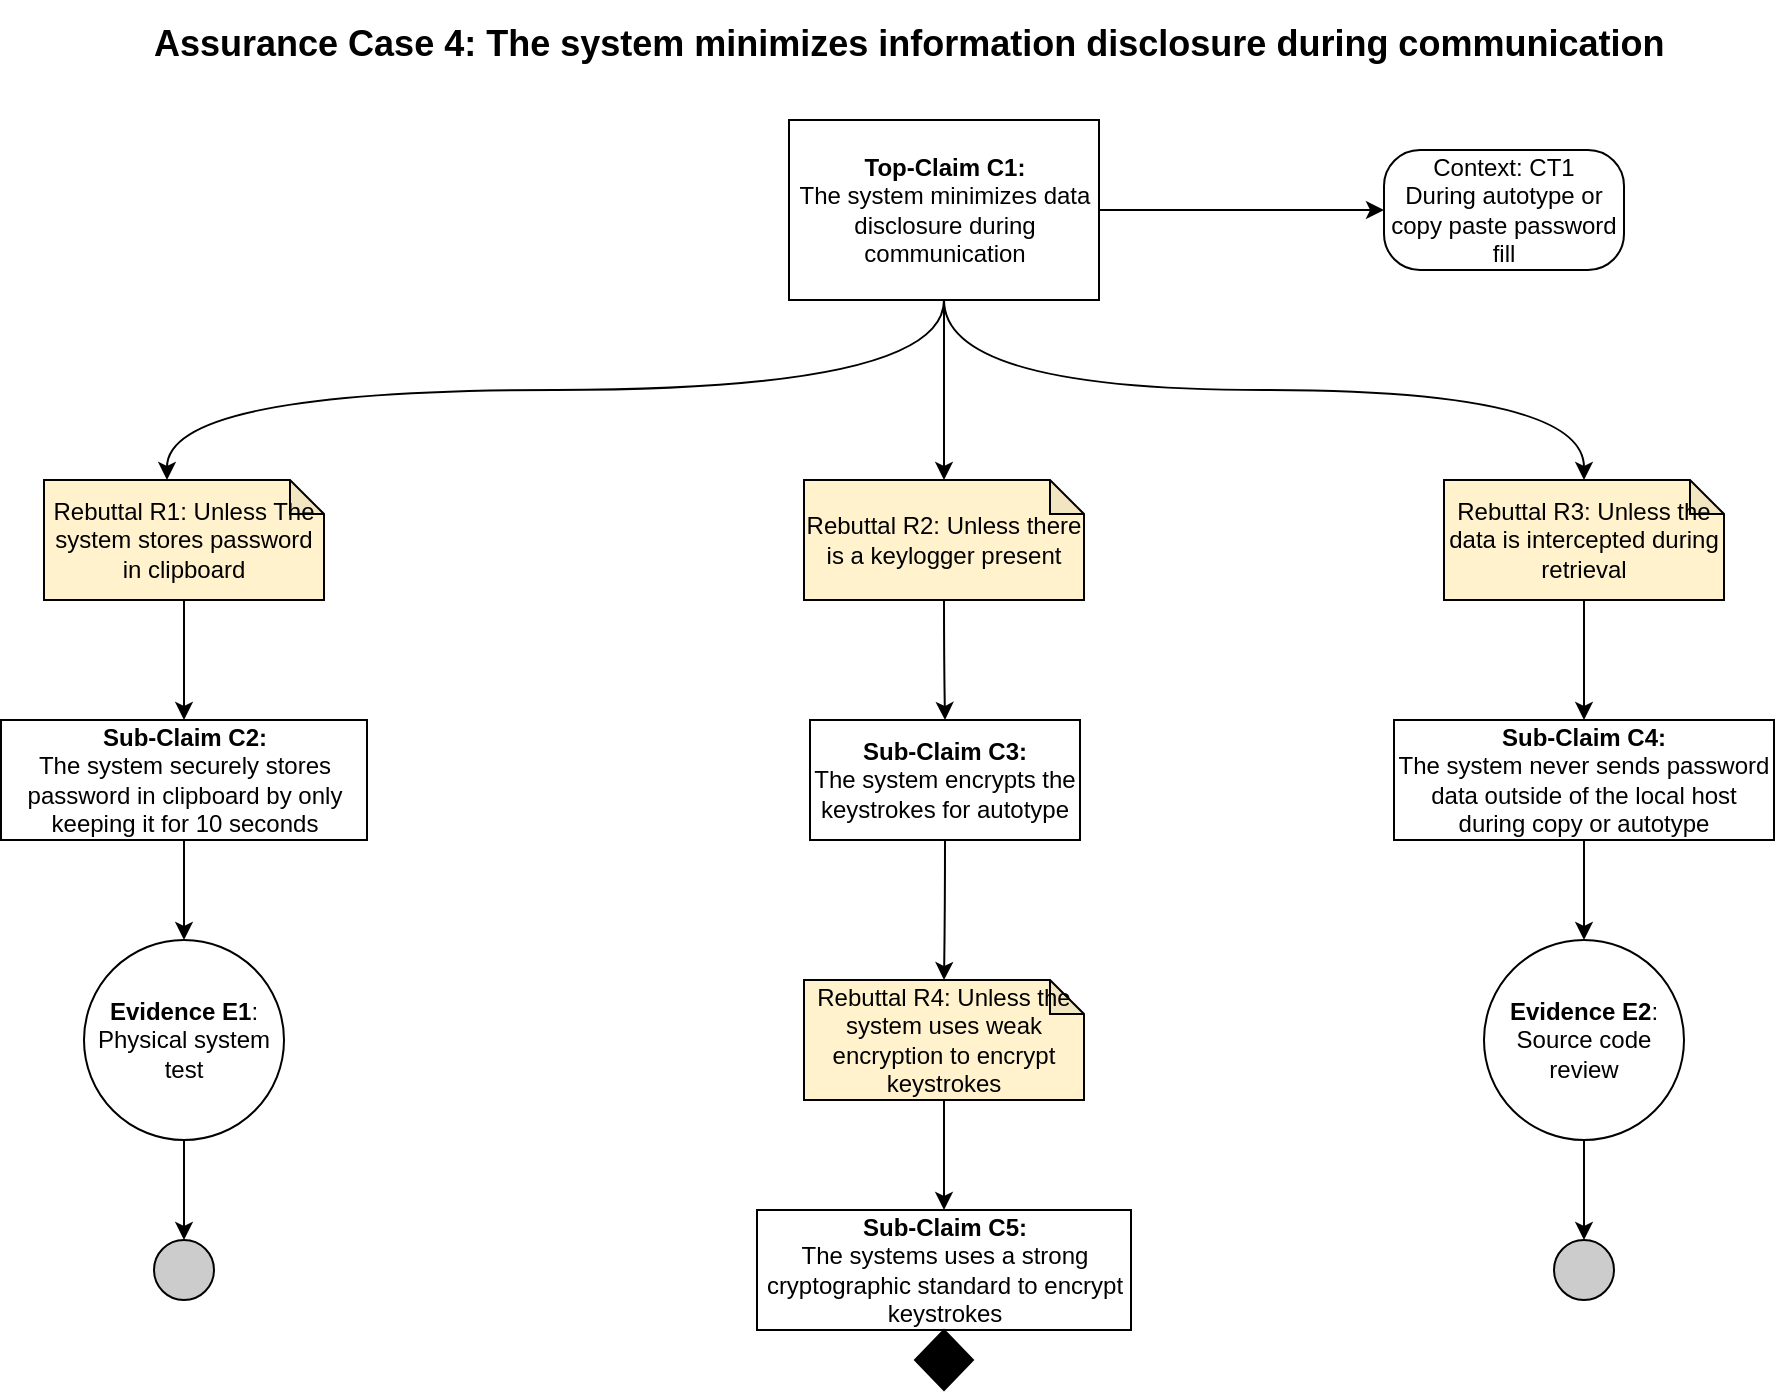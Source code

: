 <mxfile version="20.3.6" type="device"><diagram id="7q6WzZqFf9v9yzIv_zda" name="Use case"><mxGraphModel dx="1422" dy="744" grid="1" gridSize="10" guides="1" tooltips="1" connect="1" arrows="1" fold="1" page="1" pageScale="1" pageWidth="850" pageHeight="1100" math="0" shadow="0"><root><mxCell id="0"/><mxCell id="1" parent="0"/><mxCell id="tC3g_9lL9jPJPv1Tcqur-1" value="&lt;h1 style=&quot;font-size: 18px;&quot;&gt;Assurance Case 4: &lt;span style=&quot;background-color: transparent;&quot;&gt;The system minimizes information disclosure during communication&lt;/span&gt;&lt;/h1&gt;" style="text;html=1;strokeColor=none;fillColor=none;spacing=5;spacingTop=-20;whiteSpace=wrap;overflow=hidden;rounded=0;" vertex="1" parent="1"><mxGeometry x="430" y="300" width="770" height="30" as="geometry"/></mxCell><mxCell id="tC3g_9lL9jPJPv1Tcqur-47" style="edgeStyle=orthogonalEdgeStyle;rounded=0;orthogonalLoop=1;jettySize=auto;html=1;exitX=1;exitY=0.5;exitDx=0;exitDy=0;entryX=0;entryY=0.5;entryDx=0;entryDy=0;fontSize=18;fontColor=#000000;" edge="1" parent="1" source="tC3g_9lL9jPJPv1Tcqur-45" target="tC3g_9lL9jPJPv1Tcqur-46"><mxGeometry relative="1" as="geometry"/></mxCell><mxCell id="tC3g_9lL9jPJPv1Tcqur-64" style="edgeStyle=orthogonalEdgeStyle;shape=connector;curved=1;rounded=1;orthogonalLoop=1;jettySize=auto;html=1;exitX=0.5;exitY=1;exitDx=0;exitDy=0;entryX=0;entryY=0;entryDx=61.5;entryDy=0;entryPerimeter=0;labelBackgroundColor=default;strokeColor=default;fontFamily=Helvetica;fontSize=18;fontColor=#000000;endArrow=classic;" edge="1" parent="1" source="tC3g_9lL9jPJPv1Tcqur-45" target="tC3g_9lL9jPJPv1Tcqur-54"><mxGeometry relative="1" as="geometry"/></mxCell><mxCell id="tC3g_9lL9jPJPv1Tcqur-65" style="edgeStyle=orthogonalEdgeStyle;shape=connector;curved=1;rounded=1;orthogonalLoop=1;jettySize=auto;html=1;exitX=0.5;exitY=1;exitDx=0;exitDy=0;entryX=0.5;entryY=0;entryDx=0;entryDy=0;entryPerimeter=0;labelBackgroundColor=default;strokeColor=default;fontFamily=Helvetica;fontSize=18;fontColor=#000000;endArrow=classic;" edge="1" parent="1" source="tC3g_9lL9jPJPv1Tcqur-45" target="tC3g_9lL9jPJPv1Tcqur-50"><mxGeometry relative="1" as="geometry"/></mxCell><mxCell id="tC3g_9lL9jPJPv1Tcqur-67" style="edgeStyle=orthogonalEdgeStyle;shape=connector;curved=1;rounded=1;orthogonalLoop=1;jettySize=auto;html=1;exitX=0.5;exitY=1;exitDx=0;exitDy=0;entryX=0.5;entryY=0;entryDx=0;entryDy=0;entryPerimeter=0;labelBackgroundColor=default;strokeColor=default;fontFamily=Helvetica;fontSize=18;fontColor=#000000;endArrow=classic;" edge="1" parent="1" source="tC3g_9lL9jPJPv1Tcqur-45" target="tC3g_9lL9jPJPv1Tcqur-66"><mxGeometry relative="1" as="geometry"/></mxCell><mxCell id="tC3g_9lL9jPJPv1Tcqur-45" value="&lt;div&gt;&lt;b&gt;Top-Claim C1:&lt;/b&gt;&lt;/div&gt;&lt;div&gt;The system minimizes data disclosure during communication&lt;b&gt; &lt;/b&gt;&lt;/div&gt;" style="rounded=0;whiteSpace=wrap;html=1;" vertex="1" parent="1"><mxGeometry x="752.5" y="350" width="155" height="90" as="geometry"/></mxCell><mxCell id="tC3g_9lL9jPJPv1Tcqur-46" value="&lt;div&gt;Context: CT1&lt;/div&gt;&lt;div&gt;During autotype or copy paste password fill&lt;/div&gt;" style="rounded=1;whiteSpace=wrap;html=1;arcSize=30;" vertex="1" parent="1"><mxGeometry x="1050" y="365" width="120" height="60" as="geometry"/></mxCell><mxCell id="tC3g_9lL9jPJPv1Tcqur-76" style="edgeStyle=orthogonalEdgeStyle;shape=connector;curved=1;rounded=1;orthogonalLoop=1;jettySize=auto;html=1;exitX=0.5;exitY=1;exitDx=0;exitDy=0;exitPerimeter=0;entryX=0.5;entryY=0;entryDx=0;entryDy=0;labelBackgroundColor=default;strokeColor=default;fontFamily=Helvetica;fontSize=18;fontColor=#000000;endArrow=classic;" edge="1" parent="1" source="tC3g_9lL9jPJPv1Tcqur-50" target="tC3g_9lL9jPJPv1Tcqur-75"><mxGeometry relative="1" as="geometry"/></mxCell><mxCell id="tC3g_9lL9jPJPv1Tcqur-50" value="Rebuttal R2: Unless there is a keylogger present" style="shape=note;whiteSpace=wrap;html=1;backgroundOutline=1;darkOpacity=0.05;size=17;fillColor=#FFF2CC;" vertex="1" parent="1"><mxGeometry x="760" y="530" width="140" height="60" as="geometry"/></mxCell><mxCell id="tC3g_9lL9jPJPv1Tcqur-57" style="edgeStyle=orthogonalEdgeStyle;shape=connector;curved=1;rounded=1;orthogonalLoop=1;jettySize=auto;html=1;exitX=0.5;exitY=1;exitDx=0;exitDy=0;exitPerimeter=0;labelBackgroundColor=default;strokeColor=default;fontFamily=Helvetica;fontSize=18;fontColor=#000000;endArrow=classic;" edge="1" parent="1" source="tC3g_9lL9jPJPv1Tcqur-54" target="tC3g_9lL9jPJPv1Tcqur-56"><mxGeometry relative="1" as="geometry"/></mxCell><mxCell id="tC3g_9lL9jPJPv1Tcqur-54" value="Rebuttal R1: Unless The system stores password in clipboard" style="shape=note;whiteSpace=wrap;html=1;backgroundOutline=1;darkOpacity=0.05;size=17;fillColor=#FFF2CC;" vertex="1" parent="1"><mxGeometry x="380" y="530" width="140" height="60" as="geometry"/></mxCell><mxCell id="tC3g_9lL9jPJPv1Tcqur-61" style="edgeStyle=orthogonalEdgeStyle;shape=connector;curved=1;rounded=1;orthogonalLoop=1;jettySize=auto;html=1;exitX=0.5;exitY=1;exitDx=0;exitDy=0;entryX=0.5;entryY=0;entryDx=0;entryDy=0;labelBackgroundColor=default;strokeColor=default;fontFamily=Helvetica;fontSize=18;fontColor=#000000;endArrow=classic;" edge="1" parent="1" source="tC3g_9lL9jPJPv1Tcqur-56" target="tC3g_9lL9jPJPv1Tcqur-59"><mxGeometry relative="1" as="geometry"/></mxCell><mxCell id="tC3g_9lL9jPJPv1Tcqur-56" value="&lt;div&gt;&lt;b&gt;Sub-Claim C2:&lt;/b&gt;&lt;/div&gt;&lt;div&gt;The system securely stores password in clipboard by only keeping it for 10 seconds&lt;br&gt;&lt;/div&gt;" style="rounded=0;whiteSpace=wrap;html=1;" vertex="1" parent="1"><mxGeometry x="358.5" y="650" width="183" height="60" as="geometry"/></mxCell><mxCell id="tC3g_9lL9jPJPv1Tcqur-63" style="edgeStyle=orthogonalEdgeStyle;shape=connector;curved=1;rounded=1;orthogonalLoop=1;jettySize=auto;html=1;exitX=0.5;exitY=1;exitDx=0;exitDy=0;labelBackgroundColor=default;strokeColor=default;fontFamily=Helvetica;fontSize=18;fontColor=#000000;endArrow=classic;" edge="1" parent="1" source="tC3g_9lL9jPJPv1Tcqur-59" target="tC3g_9lL9jPJPv1Tcqur-62"><mxGeometry relative="1" as="geometry"/></mxCell><mxCell id="tC3g_9lL9jPJPv1Tcqur-59" value="&lt;div&gt;&lt;b&gt;Evidence E1&lt;/b&gt;:&lt;/div&gt;&lt;div&gt;Physical system test&lt;br&gt;&lt;/div&gt;" style="ellipse;whiteSpace=wrap;html=1;aspect=fixed;fillColor=#ffffff;rounded=0;" vertex="1" parent="1"><mxGeometry x="400" y="760" width="100" height="100" as="geometry"/></mxCell><mxCell id="tC3g_9lL9jPJPv1Tcqur-62" value="" style="ellipse;whiteSpace=wrap;html=1;aspect=fixed;fillColor=#CCCCCC;" vertex="1" parent="1"><mxGeometry x="435" y="910" width="30" height="30" as="geometry"/></mxCell><mxCell id="tC3g_9lL9jPJPv1Tcqur-70" style="edgeStyle=orthogonalEdgeStyle;shape=connector;curved=1;rounded=1;orthogonalLoop=1;jettySize=auto;html=1;exitX=0.5;exitY=1;exitDx=0;exitDy=0;exitPerimeter=0;entryX=0.5;entryY=0;entryDx=0;entryDy=0;labelBackgroundColor=default;strokeColor=default;fontFamily=Helvetica;fontSize=18;fontColor=#000000;endArrow=classic;" edge="1" parent="1" source="tC3g_9lL9jPJPv1Tcqur-66" target="tC3g_9lL9jPJPv1Tcqur-69"><mxGeometry relative="1" as="geometry"/></mxCell><mxCell id="tC3g_9lL9jPJPv1Tcqur-66" value="Rebuttal R3: Unless the data is intercepted during retrieval" style="shape=note;whiteSpace=wrap;html=1;backgroundOutline=1;darkOpacity=0.05;size=17;fillColor=#FFF2CC;" vertex="1" parent="1"><mxGeometry x="1080" y="530" width="140" height="60" as="geometry"/></mxCell><mxCell id="tC3g_9lL9jPJPv1Tcqur-72" style="edgeStyle=orthogonalEdgeStyle;shape=connector;curved=1;rounded=1;orthogonalLoop=1;jettySize=auto;html=1;exitX=0.5;exitY=1;exitDx=0;exitDy=0;entryX=0.5;entryY=0;entryDx=0;entryDy=0;labelBackgroundColor=default;strokeColor=default;fontFamily=Helvetica;fontSize=18;fontColor=#000000;endArrow=classic;" edge="1" parent="1" source="tC3g_9lL9jPJPv1Tcqur-69" target="tC3g_9lL9jPJPv1Tcqur-71"><mxGeometry relative="1" as="geometry"/></mxCell><mxCell id="tC3g_9lL9jPJPv1Tcqur-69" value="&lt;div&gt;&lt;b&gt;Sub-Claim C4:&lt;/b&gt;&lt;/div&gt;&lt;div&gt;The system never sends password data outside of the local host during copy or autotype&lt;br&gt;&lt;/div&gt;" style="rounded=0;whiteSpace=wrap;html=1;" vertex="1" parent="1"><mxGeometry x="1055" y="650" width="190" height="60" as="geometry"/></mxCell><mxCell id="tC3g_9lL9jPJPv1Tcqur-74" style="edgeStyle=orthogonalEdgeStyle;shape=connector;curved=1;rounded=1;orthogonalLoop=1;jettySize=auto;html=1;exitX=0.5;exitY=1;exitDx=0;exitDy=0;entryX=0.5;entryY=0;entryDx=0;entryDy=0;labelBackgroundColor=default;strokeColor=default;fontFamily=Helvetica;fontSize=18;fontColor=#000000;endArrow=classic;" edge="1" parent="1" source="tC3g_9lL9jPJPv1Tcqur-71" target="tC3g_9lL9jPJPv1Tcqur-73"><mxGeometry relative="1" as="geometry"/></mxCell><mxCell id="tC3g_9lL9jPJPv1Tcqur-71" value="&lt;div&gt;&lt;b&gt;Evidence E2&lt;/b&gt;:&lt;/div&gt;&lt;div&gt;Source code review&lt;br&gt;&lt;/div&gt;" style="ellipse;whiteSpace=wrap;html=1;aspect=fixed;fillColor=#ffffff;rounded=0;" vertex="1" parent="1"><mxGeometry x="1100" y="760" width="100" height="100" as="geometry"/></mxCell><mxCell id="tC3g_9lL9jPJPv1Tcqur-73" value="" style="ellipse;whiteSpace=wrap;html=1;aspect=fixed;fillColor=#CCCCCC;" vertex="1" parent="1"><mxGeometry x="1135" y="910" width="30" height="30" as="geometry"/></mxCell><mxCell id="tC3g_9lL9jPJPv1Tcqur-78" style="edgeStyle=orthogonalEdgeStyle;shape=connector;curved=1;rounded=1;orthogonalLoop=1;jettySize=auto;html=1;exitX=0.5;exitY=1;exitDx=0;exitDy=0;entryX=0.5;entryY=0;entryDx=0;entryDy=0;entryPerimeter=0;labelBackgroundColor=default;strokeColor=default;fontFamily=Helvetica;fontSize=18;fontColor=#000000;endArrow=classic;" edge="1" parent="1" source="tC3g_9lL9jPJPv1Tcqur-75" target="tC3g_9lL9jPJPv1Tcqur-77"><mxGeometry relative="1" as="geometry"/></mxCell><mxCell id="tC3g_9lL9jPJPv1Tcqur-75" value="&lt;div&gt;&lt;b&gt;Sub-Claim C3:&lt;/b&gt;&lt;/div&gt;&lt;div&gt;The system encrypts the keystrokes for autotype&lt;br&gt;&lt;/div&gt;" style="rounded=0;whiteSpace=wrap;html=1;" vertex="1" parent="1"><mxGeometry x="763" y="650" width="135" height="60" as="geometry"/></mxCell><mxCell id="tC3g_9lL9jPJPv1Tcqur-80" style="edgeStyle=orthogonalEdgeStyle;shape=connector;curved=1;rounded=1;orthogonalLoop=1;jettySize=auto;html=1;exitX=0.5;exitY=1;exitDx=0;exitDy=0;exitPerimeter=0;entryX=0.5;entryY=0;entryDx=0;entryDy=0;labelBackgroundColor=default;strokeColor=default;fontFamily=Helvetica;fontSize=18;fontColor=#000000;endArrow=classic;" edge="1" parent="1" source="tC3g_9lL9jPJPv1Tcqur-77" target="tC3g_9lL9jPJPv1Tcqur-79"><mxGeometry relative="1" as="geometry"/></mxCell><mxCell id="tC3g_9lL9jPJPv1Tcqur-77" value="Rebuttal R4: Unless the system uses weak encryption to encrypt keystrokes " style="shape=note;whiteSpace=wrap;html=1;backgroundOutline=1;darkOpacity=0.05;size=17;fillColor=#FFF2CC;" vertex="1" parent="1"><mxGeometry x="760" y="780" width="140" height="60" as="geometry"/></mxCell><mxCell id="tC3g_9lL9jPJPv1Tcqur-79" value="&lt;div&gt;&lt;b&gt;Sub-Claim C5: &lt;br&gt;&lt;/b&gt;&lt;/div&gt;&lt;div&gt;The systems uses a strong cryptographic standard to encrypt keystrokes&lt;br&gt;&lt;/div&gt;" style="rounded=0;whiteSpace=wrap;html=1;" vertex="1" parent="1"><mxGeometry x="736.5" y="895" width="187" height="60" as="geometry"/></mxCell><mxCell id="tC3g_9lL9jPJPv1Tcqur-81" value="" style="rhombus;whiteSpace=wrap;html=1;labelBackgroundColor=none;fontFamily=Helvetica;fontSize=18;fontColor=#000000;fillColor=#000000;" vertex="1" parent="1"><mxGeometry x="815.5" y="955" width="29" height="30" as="geometry"/></mxCell></root></mxGraphModel></diagram></mxfile>